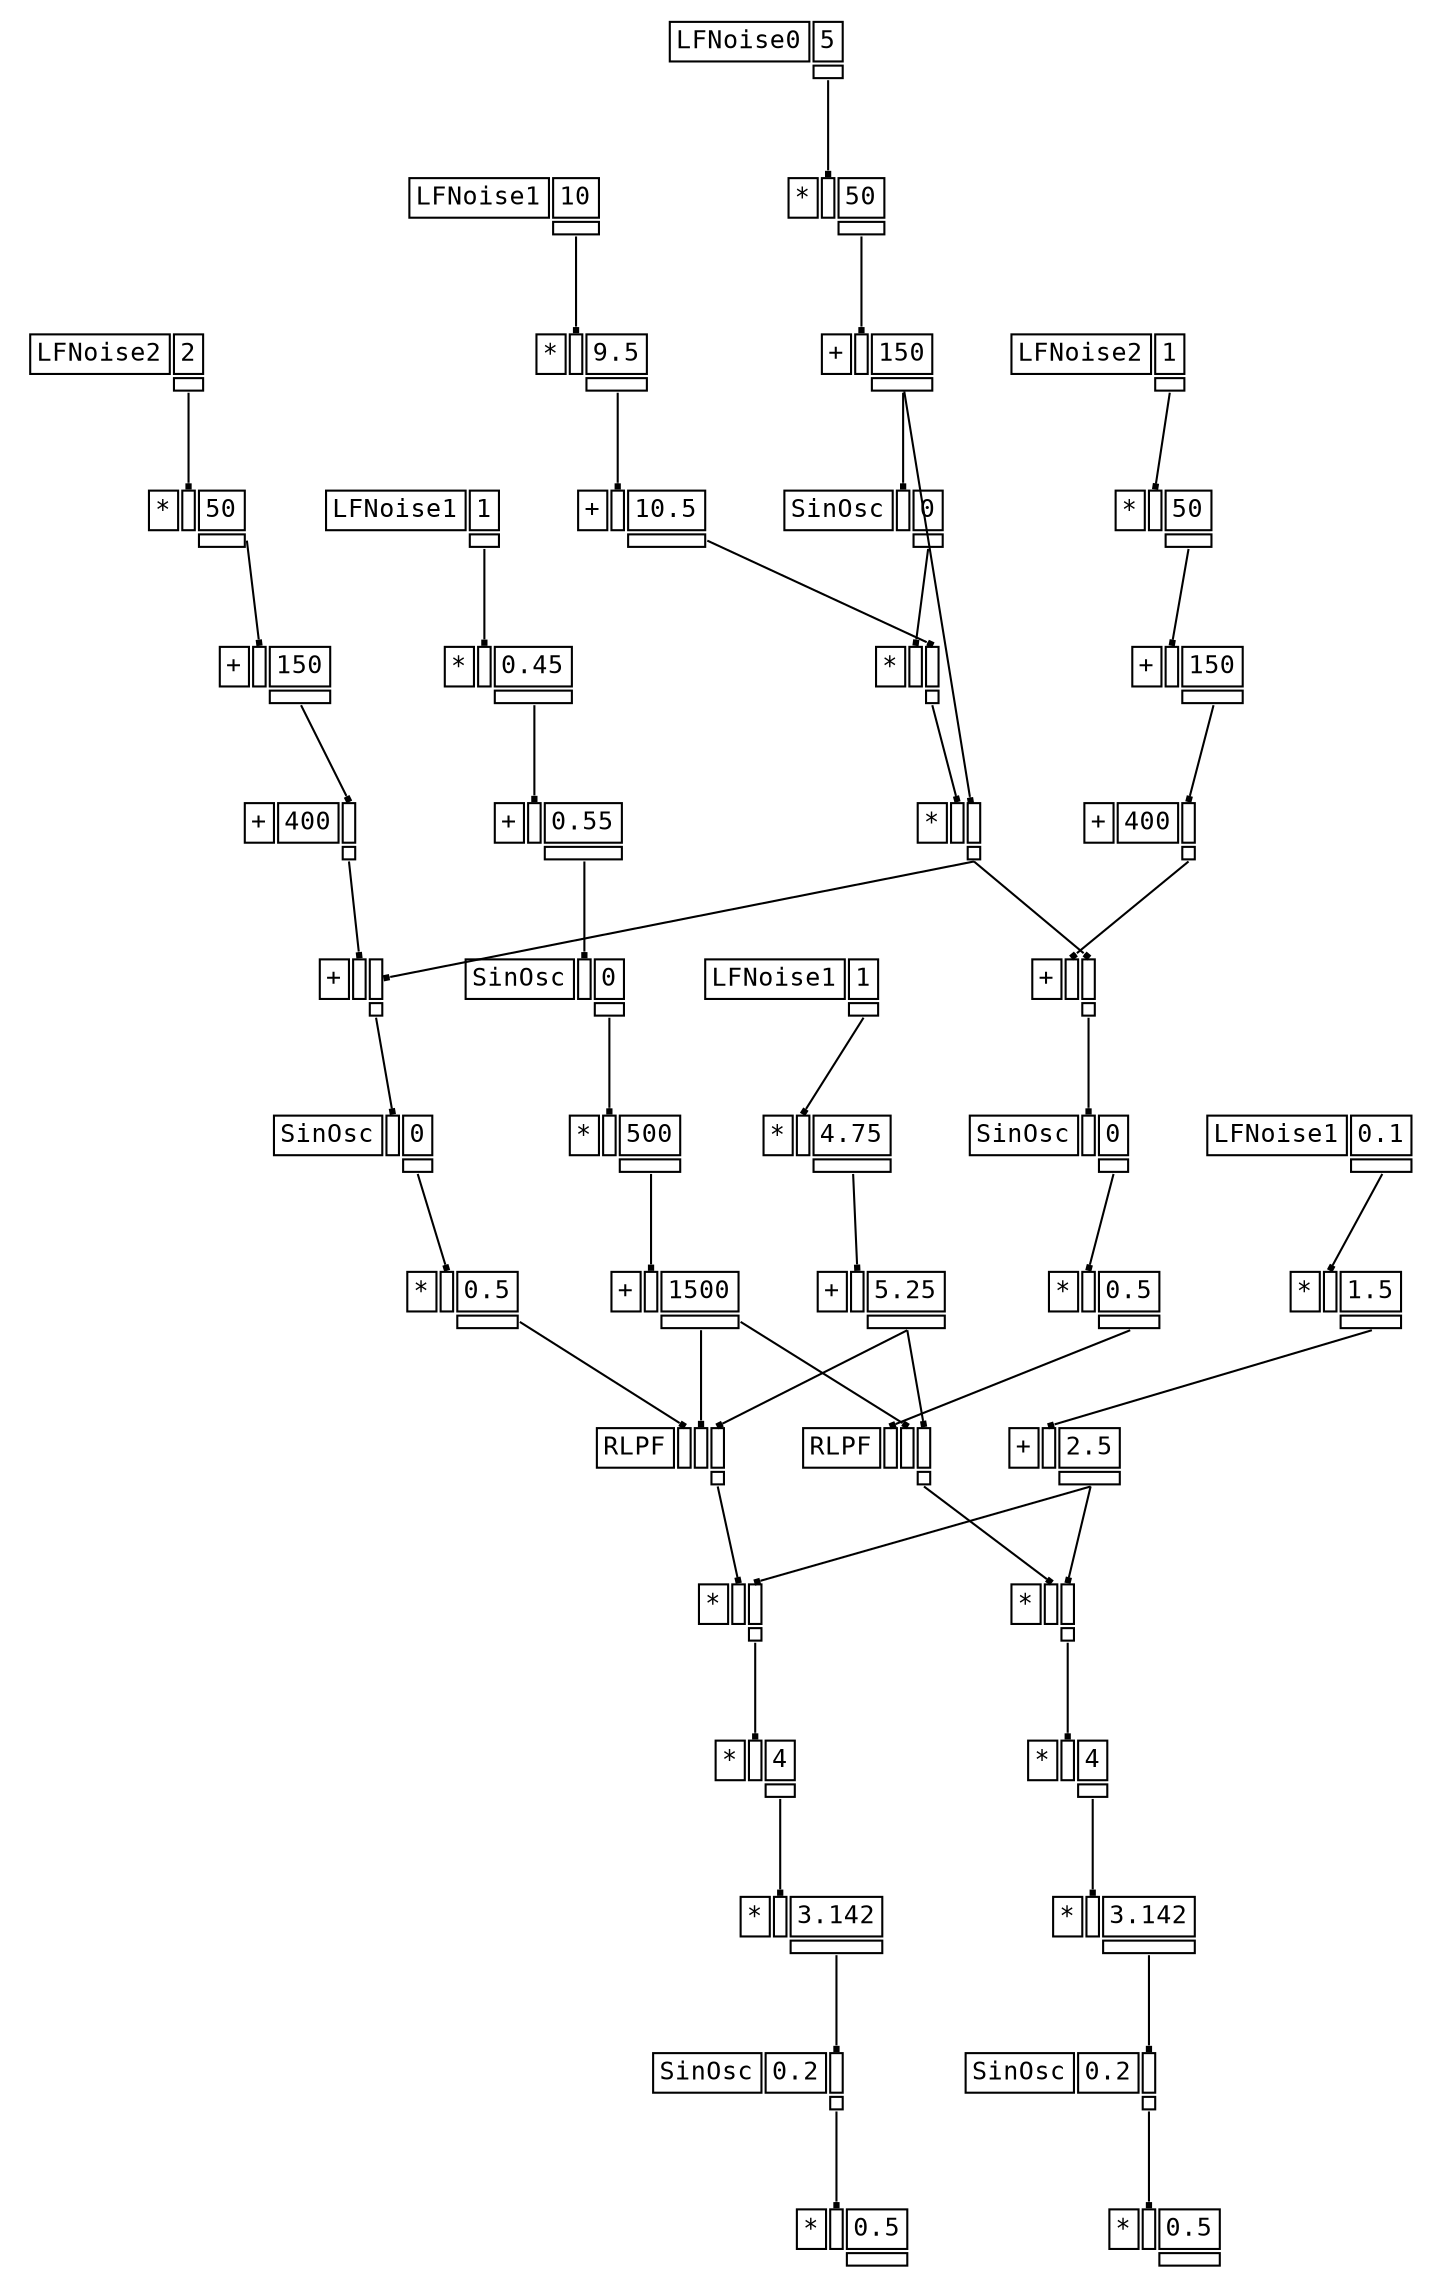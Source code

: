 digraph Anonymous {
graph [splines=false];
node [fontsize=12,fontname="Courier"];
edge [arrowhead=box,arrowsize=0.25];
u_3[shape="plaintext",color="black",label=<<TABLE BORDER="0" CELLBORDER="1"><TR><TD>LFNoise2</TD><TD ID="u_3:K_0">2</TD></TR><TR><TD BORDER="0"></TD><TD PORT="o_0" ID="u_3:o_0"></TD></TR></TABLE>>];
u_5[shape="plaintext",color="black",label=<<TABLE BORDER="0" CELLBORDER="1"><TR><TD>*</TD><TD PORT="i_0" ID="u_5:i_0"></TD><TD ID="u_5:K_1">50</TD></TR><TR><TD BORDER="0"></TD><TD BORDER="0"></TD><TD PORT="o_0" ID="u_5:o_0"></TD></TR></TABLE>>];
u_7[shape="plaintext",color="black",label=<<TABLE BORDER="0" CELLBORDER="1"><TR><TD>+</TD><TD PORT="i_0" ID="u_7:i_0"></TD><TD ID="u_7:K_1">150</TD></TR><TR><TD BORDER="0"></TD><TD BORDER="0"></TD><TD PORT="o_0" ID="u_7:o_0"></TD></TR></TABLE>>];
u_8[shape="plaintext",color="black",label=<<TABLE BORDER="0" CELLBORDER="1"><TR><TD>+</TD><TD ID="u_8:K_0">400</TD><TD PORT="i_1" ID="u_8:i_1"></TD></TR><TR><TD BORDER="0"></TD><TD BORDER="0"></TD><TD PORT="o_0" ID="u_8:o_0"></TD></TR></TABLE>>];
u_10[shape="plaintext",color="black",label=<<TABLE BORDER="0" CELLBORDER="1"><TR><TD>LFNoise0</TD><TD ID="u_10:K_0">5</TD></TR><TR><TD BORDER="0"></TD><TD PORT="o_0" ID="u_10:o_0"></TD></TR></TABLE>>];
u_11[shape="plaintext",color="black",label=<<TABLE BORDER="0" CELLBORDER="1"><TR><TD>*</TD><TD PORT="i_0" ID="u_11:i_0"></TD><TD ID="u_11:K_1">50</TD></TR><TR><TD BORDER="0"></TD><TD BORDER="0"></TD><TD PORT="o_0" ID="u_11:o_0"></TD></TR></TABLE>>];
u_12[shape="plaintext",color="black",label=<<TABLE BORDER="0" CELLBORDER="1"><TR><TD>+</TD><TD PORT="i_0" ID="u_12:i_0"></TD><TD ID="u_12:K_1">150</TD></TR><TR><TD BORDER="0"></TD><TD BORDER="0"></TD><TD PORT="o_0" ID="u_12:o_0"></TD></TR></TABLE>>];
u_14[shape="plaintext",color="black",label=<<TABLE BORDER="0" CELLBORDER="1"><TR><TD>SinOsc</TD><TD PORT="i_0" ID="u_14:i_0"></TD><TD ID="u_14:K_1">0</TD></TR><TR><TD BORDER="0"></TD><TD BORDER="0"></TD><TD PORT="o_0" ID="u_14:o_0"></TD></TR></TABLE>>];
u_16[shape="plaintext",color="black",label=<<TABLE BORDER="0" CELLBORDER="1"><TR><TD>LFNoise1</TD><TD ID="u_16:K_0">10</TD></TR><TR><TD BORDER="0"></TD><TD PORT="o_0" ID="u_16:o_0"></TD></TR></TABLE>>];
u_18[shape="plaintext",color="black",label=<<TABLE BORDER="0" CELLBORDER="1"><TR><TD>*</TD><TD PORT="i_0" ID="u_18:i_0"></TD><TD ID="u_18:K_1">9.5</TD></TR><TR><TD BORDER="0"></TD><TD BORDER="0"></TD><TD PORT="o_0" ID="u_18:o_0"></TD></TR></TABLE>>];
u_20[shape="plaintext",color="black",label=<<TABLE BORDER="0" CELLBORDER="1"><TR><TD>+</TD><TD PORT="i_0" ID="u_20:i_0"></TD><TD ID="u_20:K_1">10.5</TD></TR><TR><TD BORDER="0"></TD><TD BORDER="0"></TD><TD PORT="o_0" ID="u_20:o_0"></TD></TR></TABLE>>];
u_21[shape="plaintext",color="black",label=<<TABLE BORDER="0" CELLBORDER="1"><TR><TD>*</TD><TD PORT="i_0" ID="u_21:i_0"></TD><TD PORT="i_1" ID="u_21:i_1"></TD></TR><TR><TD BORDER="0"></TD><TD BORDER="0"></TD><TD PORT="o_0" ID="u_21:o_0"></TD></TR></TABLE>>];
u_22[shape="plaintext",color="black",label=<<TABLE BORDER="0" CELLBORDER="1"><TR><TD>*</TD><TD PORT="i_0" ID="u_22:i_0"></TD><TD PORT="i_1" ID="u_22:i_1"></TD></TR><TR><TD BORDER="0"></TD><TD BORDER="0"></TD><TD PORT="o_0" ID="u_22:o_0"></TD></TR></TABLE>>];
u_23[shape="plaintext",color="black",label=<<TABLE BORDER="0" CELLBORDER="1"><TR><TD>+</TD><TD PORT="i_0" ID="u_23:i_0"></TD><TD PORT="i_1" ID="u_23:i_1"></TD></TR><TR><TD BORDER="0"></TD><TD BORDER="0"></TD><TD PORT="o_0" ID="u_23:o_0"></TD></TR></TABLE>>];
u_24[shape="plaintext",color="black",label=<<TABLE BORDER="0" CELLBORDER="1"><TR><TD>SinOsc</TD><TD PORT="i_0" ID="u_24:i_0"></TD><TD ID="u_24:K_1">0</TD></TR><TR><TD BORDER="0"></TD><TD BORDER="0"></TD><TD PORT="o_0" ID="u_24:o_0"></TD></TR></TABLE>>];
u_26[shape="plaintext",color="black",label=<<TABLE BORDER="0" CELLBORDER="1"><TR><TD>*</TD><TD PORT="i_0" ID="u_26:i_0"></TD><TD ID="u_26:K_1">0.5</TD></TR><TR><TD BORDER="0"></TD><TD BORDER="0"></TD><TD PORT="o_0" ID="u_26:o_0"></TD></TR></TABLE>>];
u_28[shape="plaintext",color="black",label=<<TABLE BORDER="0" CELLBORDER="1"><TR><TD>LFNoise1</TD><TD ID="u_28:K_0">1</TD></TR><TR><TD BORDER="0"></TD><TD PORT="o_0" ID="u_28:o_0"></TD></TR></TABLE>>];
u_30[shape="plaintext",color="black",label=<<TABLE BORDER="0" CELLBORDER="1"><TR><TD>*</TD><TD PORT="i_0" ID="u_30:i_0"></TD><TD ID="u_30:K_1">0.45</TD></TR><TR><TD BORDER="0"></TD><TD BORDER="0"></TD><TD PORT="o_0" ID="u_30:o_0"></TD></TR></TABLE>>];
u_32[shape="plaintext",color="black",label=<<TABLE BORDER="0" CELLBORDER="1"><TR><TD>+</TD><TD PORT="i_0" ID="u_32:i_0"></TD><TD ID="u_32:K_1">0.55</TD></TR><TR><TD BORDER="0"></TD><TD BORDER="0"></TD><TD PORT="o_0" ID="u_32:o_0"></TD></TR></TABLE>>];
u_33[shape="plaintext",color="black",label=<<TABLE BORDER="0" CELLBORDER="1"><TR><TD>SinOsc</TD><TD PORT="i_0" ID="u_33:i_0"></TD><TD ID="u_33:K_1">0</TD></TR><TR><TD BORDER="0"></TD><TD BORDER="0"></TD><TD PORT="o_0" ID="u_33:o_0"></TD></TR></TABLE>>];
u_35[shape="plaintext",color="black",label=<<TABLE BORDER="0" CELLBORDER="1"><TR><TD>*</TD><TD PORT="i_0" ID="u_35:i_0"></TD><TD ID="u_35:K_1">500</TD></TR><TR><TD BORDER="0"></TD><TD BORDER="0"></TD><TD PORT="o_0" ID="u_35:o_0"></TD></TR></TABLE>>];
u_37[shape="plaintext",color="black",label=<<TABLE BORDER="0" CELLBORDER="1"><TR><TD>+</TD><TD PORT="i_0" ID="u_37:i_0"></TD><TD ID="u_37:K_1">1500</TD></TR><TR><TD BORDER="0"></TD><TD BORDER="0"></TD><TD PORT="o_0" ID="u_37:o_0"></TD></TR></TABLE>>];
u_38[shape="plaintext",color="black",label=<<TABLE BORDER="0" CELLBORDER="1"><TR><TD>LFNoise1</TD><TD ID="u_38:K_0">1</TD></TR><TR><TD BORDER="0"></TD><TD PORT="o_0" ID="u_38:o_0"></TD></TR></TABLE>>];
u_40[shape="plaintext",color="black",label=<<TABLE BORDER="0" CELLBORDER="1"><TR><TD>*</TD><TD PORT="i_0" ID="u_40:i_0"></TD><TD ID="u_40:K_1">4.75</TD></TR><TR><TD BORDER="0"></TD><TD BORDER="0"></TD><TD PORT="o_0" ID="u_40:o_0"></TD></TR></TABLE>>];
u_42[shape="plaintext",color="black",label=<<TABLE BORDER="0" CELLBORDER="1"><TR><TD>+</TD><TD PORT="i_0" ID="u_42:i_0"></TD><TD ID="u_42:K_1">5.25</TD></TR><TR><TD BORDER="0"></TD><TD BORDER="0"></TD><TD PORT="o_0" ID="u_42:o_0"></TD></TR></TABLE>>];
u_43[shape="plaintext",color="black",label=<<TABLE BORDER="0" CELLBORDER="1"><TR><TD>RLPF</TD><TD PORT="i_0" ID="u_43:i_0"></TD><TD PORT="i_1" ID="u_43:i_1"></TD><TD PORT="i_2" ID="u_43:i_2"></TD></TR><TR><TD BORDER="0"></TD><TD BORDER="0"></TD><TD BORDER="0"></TD><TD PORT="o_0" ID="u_43:o_0"></TD></TR></TABLE>>];
u_45[shape="plaintext",color="black",label=<<TABLE BORDER="0" CELLBORDER="1"><TR><TD>LFNoise1</TD><TD ID="u_45:K_0">0.1</TD></TR><TR><TD BORDER="0"></TD><TD PORT="o_0" ID="u_45:o_0"></TD></TR></TABLE>>];
u_47[shape="plaintext",color="black",label=<<TABLE BORDER="0" CELLBORDER="1"><TR><TD>*</TD><TD PORT="i_0" ID="u_47:i_0"></TD><TD ID="u_47:K_1">1.5</TD></TR><TR><TD BORDER="0"></TD><TD BORDER="0"></TD><TD PORT="o_0" ID="u_47:o_0"></TD></TR></TABLE>>];
u_49[shape="plaintext",color="black",label=<<TABLE BORDER="0" CELLBORDER="1"><TR><TD>+</TD><TD PORT="i_0" ID="u_49:i_0"></TD><TD ID="u_49:K_1">2.5</TD></TR><TR><TD BORDER="0"></TD><TD BORDER="0"></TD><TD PORT="o_0" ID="u_49:o_0"></TD></TR></TABLE>>];
u_50[shape="plaintext",color="black",label=<<TABLE BORDER="0" CELLBORDER="1"><TR><TD>*</TD><TD PORT="i_0" ID="u_50:i_0"></TD><TD PORT="i_1" ID="u_50:i_1"></TD></TR><TR><TD BORDER="0"></TD><TD BORDER="0"></TD><TD PORT="o_0" ID="u_50:o_0"></TD></TR></TABLE>>];
u_52[shape="plaintext",color="black",label=<<TABLE BORDER="0" CELLBORDER="1"><TR><TD>*</TD><TD PORT="i_0" ID="u_52:i_0"></TD><TD ID="u_52:K_1">4</TD></TR><TR><TD BORDER="0"></TD><TD BORDER="0"></TD><TD PORT="o_0" ID="u_52:o_0"></TD></TR></TABLE>>];
u_54[shape="plaintext",color="black",label=<<TABLE BORDER="0" CELLBORDER="1"><TR><TD>*</TD><TD PORT="i_0" ID="u_54:i_0"></TD><TD ID="u_54:K_1">3.142</TD></TR><TR><TD BORDER="0"></TD><TD BORDER="0"></TD><TD PORT="o_0" ID="u_54:o_0"></TD></TR></TABLE>>];
u_55[shape="plaintext",color="black",label=<<TABLE BORDER="0" CELLBORDER="1"><TR><TD>SinOsc</TD><TD ID="u_55:K_0">0.2</TD><TD PORT="i_1" ID="u_55:i_1"></TD></TR><TR><TD BORDER="0"></TD><TD BORDER="0"></TD><TD PORT="o_0" ID="u_55:o_0"></TD></TR></TABLE>>];
u_56[shape="plaintext",color="black",label=<<TABLE BORDER="0" CELLBORDER="1"><TR><TD>*</TD><TD PORT="i_0" ID="u_56:i_0"></TD><TD ID="u_56:K_1">0.5</TD></TR><TR><TD BORDER="0"></TD><TD BORDER="0"></TD><TD PORT="o_0" ID="u_56:o_0"></TD></TR></TABLE>>];
u_57[shape="plaintext",color="black",label=<<TABLE BORDER="0" CELLBORDER="1"><TR><TD>LFNoise2</TD><TD ID="u_57:K_0">1</TD></TR><TR><TD BORDER="0"></TD><TD PORT="o_0" ID="u_57:o_0"></TD></TR></TABLE>>];
u_58[shape="plaintext",color="black",label=<<TABLE BORDER="0" CELLBORDER="1"><TR><TD>*</TD><TD PORT="i_0" ID="u_58:i_0"></TD><TD ID="u_58:K_1">50</TD></TR><TR><TD BORDER="0"></TD><TD BORDER="0"></TD><TD PORT="o_0" ID="u_58:o_0"></TD></TR></TABLE>>];
u_59[shape="plaintext",color="black",label=<<TABLE BORDER="0" CELLBORDER="1"><TR><TD>+</TD><TD PORT="i_0" ID="u_59:i_0"></TD><TD ID="u_59:K_1">150</TD></TR><TR><TD BORDER="0"></TD><TD BORDER="0"></TD><TD PORT="o_0" ID="u_59:o_0"></TD></TR></TABLE>>];
u_60[shape="plaintext",color="black",label=<<TABLE BORDER="0" CELLBORDER="1"><TR><TD>+</TD><TD ID="u_60:K_0">400</TD><TD PORT="i_1" ID="u_60:i_1"></TD></TR><TR><TD BORDER="0"></TD><TD BORDER="0"></TD><TD PORT="o_0" ID="u_60:o_0"></TD></TR></TABLE>>];
u_61[shape="plaintext",color="black",label=<<TABLE BORDER="0" CELLBORDER="1"><TR><TD>+</TD><TD PORT="i_0" ID="u_61:i_0"></TD><TD PORT="i_1" ID="u_61:i_1"></TD></TR><TR><TD BORDER="0"></TD><TD BORDER="0"></TD><TD PORT="o_0" ID="u_61:o_0"></TD></TR></TABLE>>];
u_62[shape="plaintext",color="black",label=<<TABLE BORDER="0" CELLBORDER="1"><TR><TD>SinOsc</TD><TD PORT="i_0" ID="u_62:i_0"></TD><TD ID="u_62:K_1">0</TD></TR><TR><TD BORDER="0"></TD><TD BORDER="0"></TD><TD PORT="o_0" ID="u_62:o_0"></TD></TR></TABLE>>];
u_63[shape="plaintext",color="black",label=<<TABLE BORDER="0" CELLBORDER="1"><TR><TD>*</TD><TD PORT="i_0" ID="u_63:i_0"></TD><TD ID="u_63:K_1">0.5</TD></TR><TR><TD BORDER="0"></TD><TD BORDER="0"></TD><TD PORT="o_0" ID="u_63:o_0"></TD></TR></TABLE>>];
u_64[shape="plaintext",color="black",label=<<TABLE BORDER="0" CELLBORDER="1"><TR><TD>RLPF</TD><TD PORT="i_0" ID="u_64:i_0"></TD><TD PORT="i_1" ID="u_64:i_1"></TD><TD PORT="i_2" ID="u_64:i_2"></TD></TR><TR><TD BORDER="0"></TD><TD BORDER="0"></TD><TD BORDER="0"></TD><TD PORT="o_0" ID="u_64:o_0"></TD></TR></TABLE>>];
u_65[shape="plaintext",color="black",label=<<TABLE BORDER="0" CELLBORDER="1"><TR><TD>*</TD><TD PORT="i_0" ID="u_65:i_0"></TD><TD PORT="i_1" ID="u_65:i_1"></TD></TR><TR><TD BORDER="0"></TD><TD BORDER="0"></TD><TD PORT="o_0" ID="u_65:o_0"></TD></TR></TABLE>>];
u_66[shape="plaintext",color="black",label=<<TABLE BORDER="0" CELLBORDER="1"><TR><TD>*</TD><TD PORT="i_0" ID="u_66:i_0"></TD><TD ID="u_66:K_1">4</TD></TR><TR><TD BORDER="0"></TD><TD BORDER="0"></TD><TD PORT="o_0" ID="u_66:o_0"></TD></TR></TABLE>>];
u_67[shape="plaintext",color="black",label=<<TABLE BORDER="0" CELLBORDER="1"><TR><TD>*</TD><TD PORT="i_0" ID="u_67:i_0"></TD><TD ID="u_67:K_1">3.142</TD></TR><TR><TD BORDER="0"></TD><TD BORDER="0"></TD><TD PORT="o_0" ID="u_67:o_0"></TD></TR></TABLE>>];
u_68[shape="plaintext",color="black",label=<<TABLE BORDER="0" CELLBORDER="1"><TR><TD>SinOsc</TD><TD ID="u_68:K_0">0.2</TD><TD PORT="i_1" ID="u_68:i_1"></TD></TR><TR><TD BORDER="0"></TD><TD BORDER="0"></TD><TD PORT="o_0" ID="u_68:o_0"></TD></TR></TABLE>>];
u_69[shape="plaintext",color="black",label=<<TABLE BORDER="0" CELLBORDER="1"><TR><TD>*</TD><TD PORT="i_0" ID="u_69:i_0"></TD><TD ID="u_69:K_1">0.5</TD></TR><TR><TD BORDER="0"></TD><TD BORDER="0"></TD><TD PORT="o_0" ID="u_69:o_0"></TD></TR></TABLE>>];
u_3:o_0 -> u_5:i_0;
u_5:o_0 -> u_7:i_0;
u_7:o_0 -> u_8:i_1;
u_10:o_0 -> u_11:i_0;
u_11:o_0 -> u_12:i_0;
u_12:o_0 -> u_14:i_0;
u_16:o_0 -> u_18:i_0;
u_18:o_0 -> u_20:i_0;
u_14:o_0 -> u_21:i_0;
u_20:o_0 -> u_21:i_1;
u_21:o_0 -> u_22:i_0;
u_12:o_0 -> u_22:i_1;
u_8:o_0 -> u_23:i_0;
u_22:o_0 -> u_23:i_1;
u_23:o_0 -> u_24:i_0;
u_24:o_0 -> u_26:i_0;
u_28:o_0 -> u_30:i_0;
u_30:o_0 -> u_32:i_0;
u_32:o_0 -> u_33:i_0;
u_33:o_0 -> u_35:i_0;
u_35:o_0 -> u_37:i_0;
u_38:o_0 -> u_40:i_0;
u_40:o_0 -> u_42:i_0;
u_26:o_0 -> u_43:i_0;
u_37:o_0 -> u_43:i_1;
u_42:o_0 -> u_43:i_2;
u_45:o_0 -> u_47:i_0;
u_47:o_0 -> u_49:i_0;
u_43:o_0 -> u_50:i_0;
u_49:o_0 -> u_50:i_1;
u_50:o_0 -> u_52:i_0;
u_52:o_0 -> u_54:i_0;
u_54:o_0 -> u_55:i_1;
u_55:o_0 -> u_56:i_0;
u_57:o_0 -> u_58:i_0;
u_58:o_0 -> u_59:i_0;
u_59:o_0 -> u_60:i_1;
u_60:o_0 -> u_61:i_0;
u_22:o_0 -> u_61:i_1;
u_61:o_0 -> u_62:i_0;
u_62:o_0 -> u_63:i_0;
u_63:o_0 -> u_64:i_0;
u_37:o_0 -> u_64:i_1;
u_42:o_0 -> u_64:i_2;
u_64:o_0 -> u_65:i_0;
u_49:o_0 -> u_65:i_1;
u_65:o_0 -> u_66:i_0;
u_66:o_0 -> u_67:i_0;
u_67:o_0 -> u_68:i_1;
u_68:o_0 -> u_69:i_0;
}
